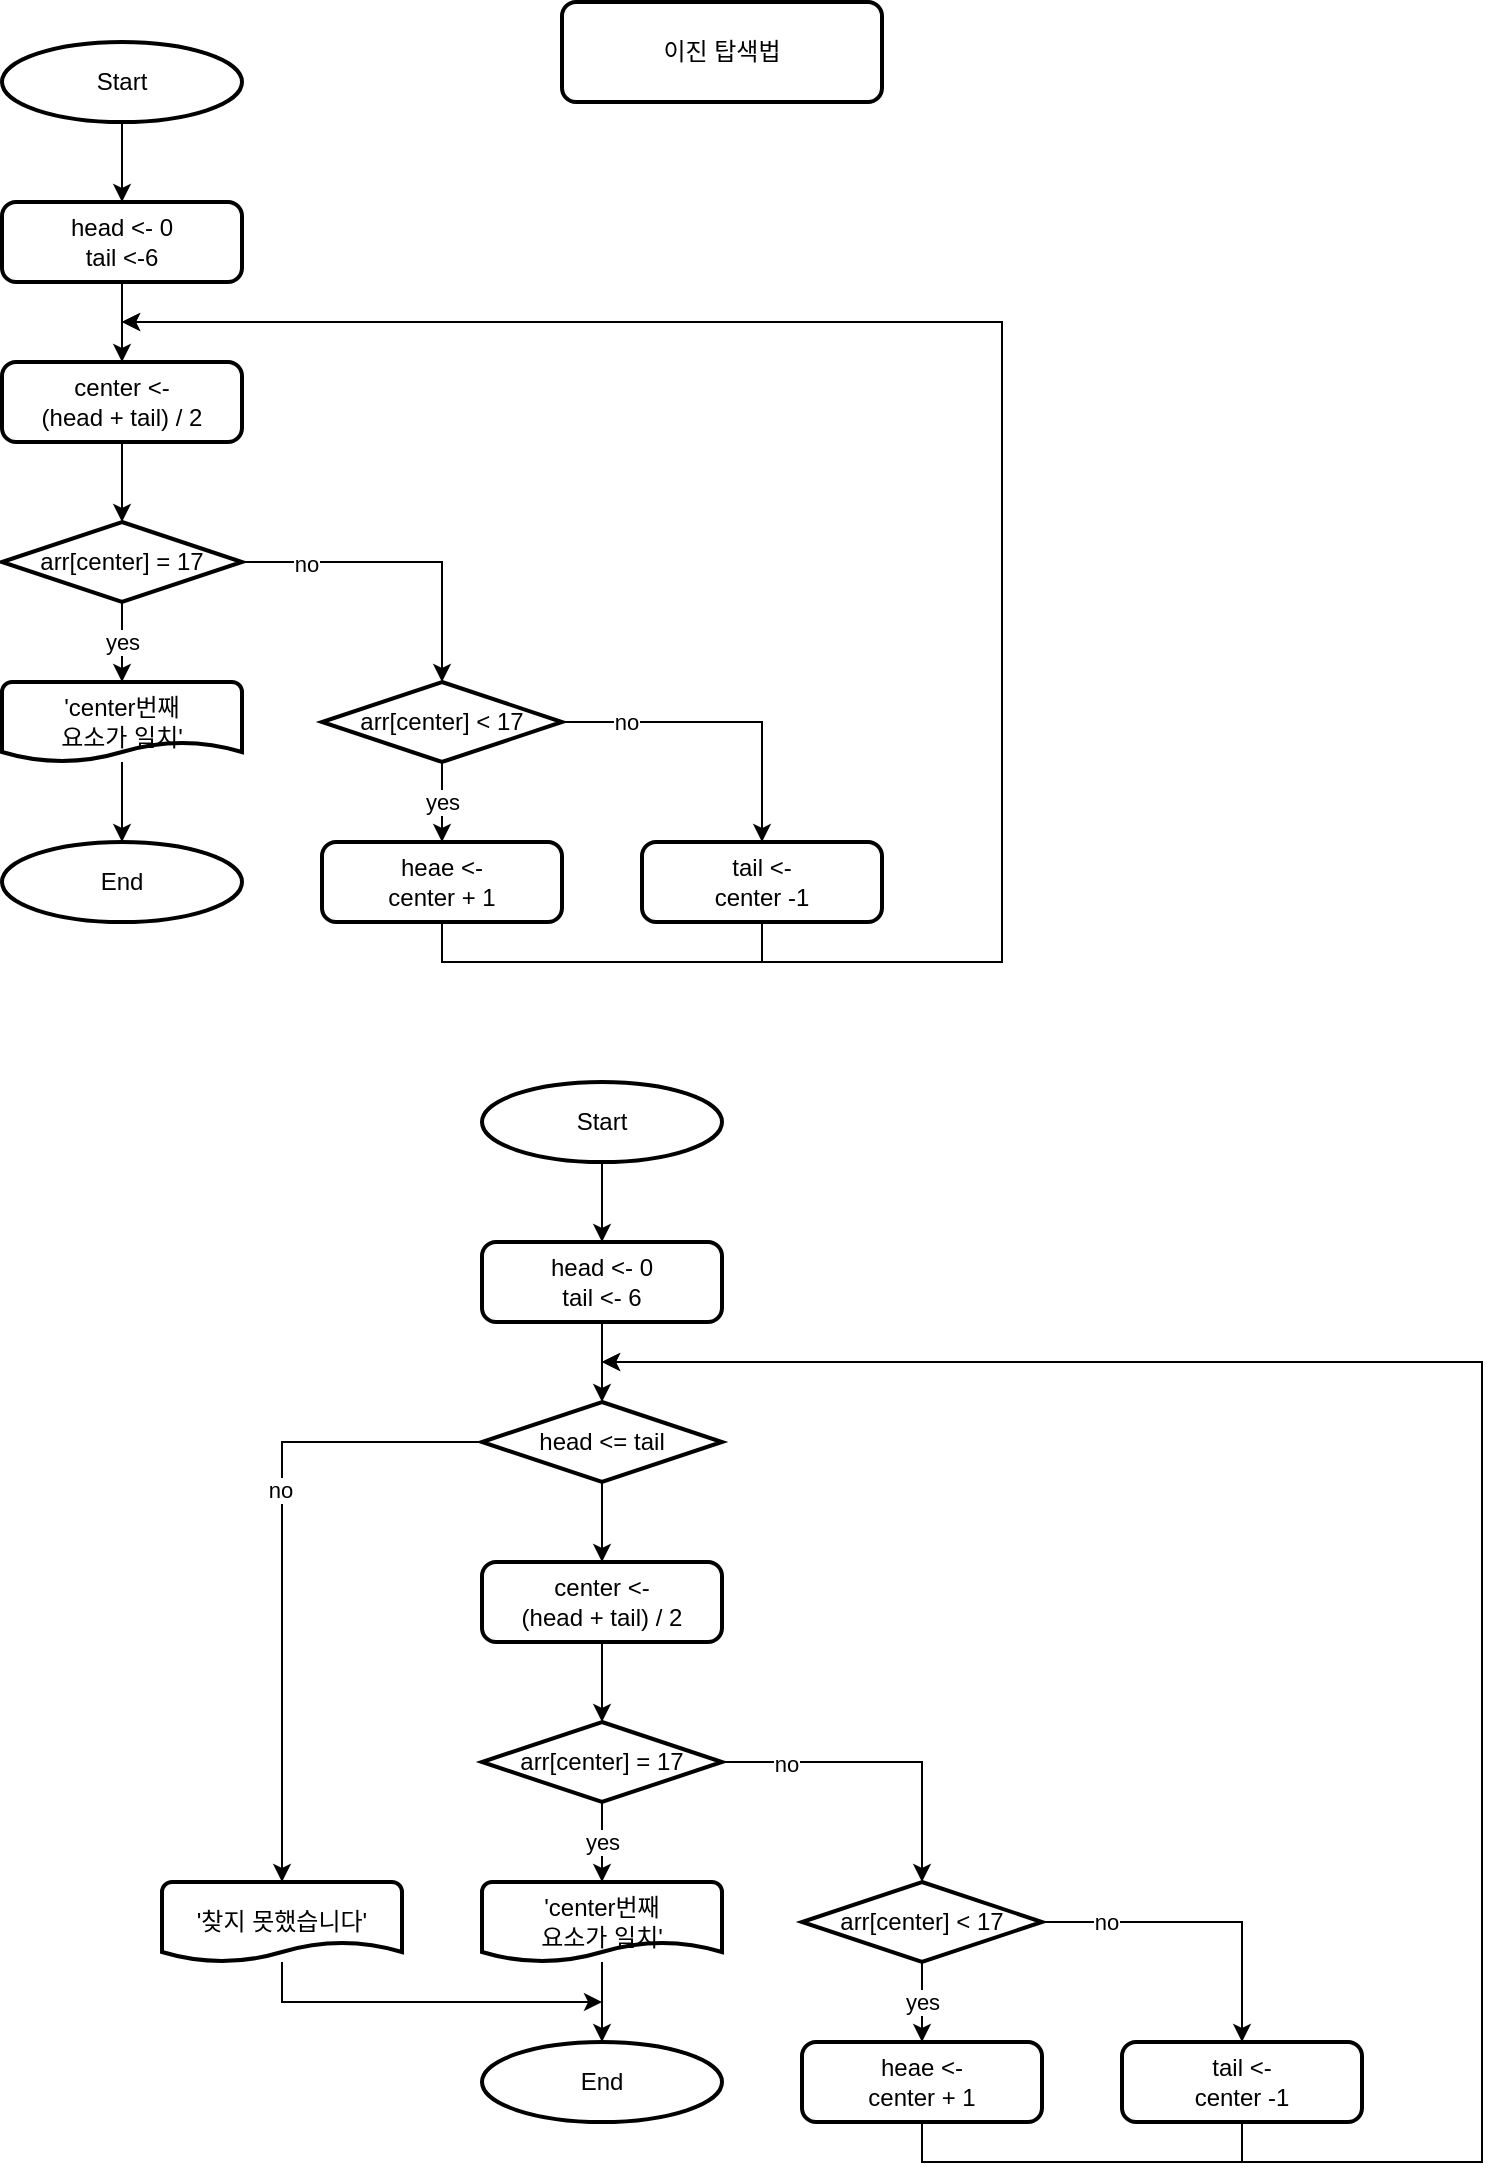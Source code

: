 <mxfile version="16.4.0" type="device"><diagram id="oyNHmhUEk4IkFUyEgWz6" name="페이지-1"><mxGraphModel dx="1160" dy="911" grid="1" gridSize="10" guides="1" tooltips="1" connect="1" arrows="1" fold="1" page="1" pageScale="1" pageWidth="827" pageHeight="1169" math="0" shadow="0"><root><mxCell id="0"/><mxCell id="1" parent="0"/><mxCell id="Mp5dzOccWC4JPm16pbJ3-8" value="" style="edgeStyle=orthogonalEdgeStyle;rounded=0;orthogonalLoop=1;jettySize=auto;html=1;" edge="1" parent="1" source="Mp5dzOccWC4JPm16pbJ3-2" target="Mp5dzOccWC4JPm16pbJ3-6"><mxGeometry relative="1" as="geometry"/></mxCell><mxCell id="Mp5dzOccWC4JPm16pbJ3-2" value="Start" style="strokeWidth=2;html=1;shape=mxgraph.flowchart.start_2;whiteSpace=wrap;" vertex="1" parent="1"><mxGeometry x="40" y="40" width="120" height="40" as="geometry"/></mxCell><mxCell id="Mp5dzOccWC4JPm16pbJ3-3" value="이진 탑색법" style="rounded=1;whiteSpace=wrap;html=1;absoluteArcSize=1;arcSize=14;strokeWidth=2;" vertex="1" parent="1"><mxGeometry x="320" y="20" width="160" height="50" as="geometry"/></mxCell><mxCell id="Mp5dzOccWC4JPm16pbJ3-5" value="End" style="strokeWidth=2;html=1;shape=mxgraph.flowchart.start_2;whiteSpace=wrap;" vertex="1" parent="1"><mxGeometry x="40" y="440" width="120" height="40" as="geometry"/></mxCell><mxCell id="Mp5dzOccWC4JPm16pbJ3-9" value="" style="edgeStyle=orthogonalEdgeStyle;rounded=0;orthogonalLoop=1;jettySize=auto;html=1;" edge="1" parent="1" source="Mp5dzOccWC4JPm16pbJ3-6" target="Mp5dzOccWC4JPm16pbJ3-7"><mxGeometry relative="1" as="geometry"/></mxCell><mxCell id="Mp5dzOccWC4JPm16pbJ3-6" value="head &amp;lt;- 0&lt;br&gt;tail &amp;lt;-6" style="rounded=1;whiteSpace=wrap;html=1;absoluteArcSize=1;arcSize=14;strokeWidth=2;" vertex="1" parent="1"><mxGeometry x="40" y="120" width="120" height="40" as="geometry"/></mxCell><mxCell id="Mp5dzOccWC4JPm16pbJ3-12" value="" style="edgeStyle=orthogonalEdgeStyle;rounded=0;orthogonalLoop=1;jettySize=auto;html=1;" edge="1" parent="1" source="Mp5dzOccWC4JPm16pbJ3-7" target="Mp5dzOccWC4JPm16pbJ3-10"><mxGeometry relative="1" as="geometry"/></mxCell><mxCell id="Mp5dzOccWC4JPm16pbJ3-7" value="center &amp;lt;-&lt;br&gt;(head + tail) / 2" style="rounded=1;whiteSpace=wrap;html=1;absoluteArcSize=1;arcSize=14;strokeWidth=2;" vertex="1" parent="1"><mxGeometry x="40" y="200" width="120" height="40" as="geometry"/></mxCell><mxCell id="Mp5dzOccWC4JPm16pbJ3-13" value="yes" style="edgeStyle=orthogonalEdgeStyle;rounded=0;orthogonalLoop=1;jettySize=auto;html=1;" edge="1" parent="1" source="Mp5dzOccWC4JPm16pbJ3-10" target="Mp5dzOccWC4JPm16pbJ3-11"><mxGeometry relative="1" as="geometry"/></mxCell><mxCell id="Mp5dzOccWC4JPm16pbJ3-16" style="edgeStyle=orthogonalEdgeStyle;rounded=0;orthogonalLoop=1;jettySize=auto;html=1;exitX=1;exitY=0.5;exitDx=0;exitDy=0;exitPerimeter=0;" edge="1" parent="1" source="Mp5dzOccWC4JPm16pbJ3-10" target="Mp5dzOccWC4JPm16pbJ3-15"><mxGeometry relative="1" as="geometry"/></mxCell><mxCell id="Mp5dzOccWC4JPm16pbJ3-17" value="no" style="edgeLabel;html=1;align=center;verticalAlign=middle;resizable=0;points=[];" vertex="1" connectable="0" parent="Mp5dzOccWC4JPm16pbJ3-16"><mxGeometry x="-0.6" y="-1" relative="1" as="geometry"><mxPoint as="offset"/></mxGeometry></mxCell><mxCell id="Mp5dzOccWC4JPm16pbJ3-10" value="arr[center] = 17" style="strokeWidth=2;html=1;shape=mxgraph.flowchart.decision;whiteSpace=wrap;" vertex="1" parent="1"><mxGeometry x="40" y="280" width="120" height="40" as="geometry"/></mxCell><mxCell id="Mp5dzOccWC4JPm16pbJ3-14" value="" style="edgeStyle=orthogonalEdgeStyle;rounded=0;orthogonalLoop=1;jettySize=auto;html=1;" edge="1" parent="1" source="Mp5dzOccWC4JPm16pbJ3-11" target="Mp5dzOccWC4JPm16pbJ3-5"><mxGeometry relative="1" as="geometry"/></mxCell><mxCell id="Mp5dzOccWC4JPm16pbJ3-11" value="'center번째&lt;br&gt;요소가 일치'" style="strokeWidth=2;html=1;shape=mxgraph.flowchart.document2;whiteSpace=wrap;size=0.25;" vertex="1" parent="1"><mxGeometry x="40" y="360" width="120" height="40" as="geometry"/></mxCell><mxCell id="Mp5dzOccWC4JPm16pbJ3-20" value="yes" style="edgeStyle=orthogonalEdgeStyle;rounded=0;orthogonalLoop=1;jettySize=auto;html=1;" edge="1" parent="1" source="Mp5dzOccWC4JPm16pbJ3-15" target="Mp5dzOccWC4JPm16pbJ3-18"><mxGeometry relative="1" as="geometry"/></mxCell><mxCell id="Mp5dzOccWC4JPm16pbJ3-21" style="edgeStyle=orthogonalEdgeStyle;rounded=0;orthogonalLoop=1;jettySize=auto;html=1;exitX=1;exitY=0.5;exitDx=0;exitDy=0;exitPerimeter=0;" edge="1" parent="1" source="Mp5dzOccWC4JPm16pbJ3-15" target="Mp5dzOccWC4JPm16pbJ3-19"><mxGeometry relative="1" as="geometry"/></mxCell><mxCell id="Mp5dzOccWC4JPm16pbJ3-22" value="no" style="edgeLabel;html=1;align=center;verticalAlign=middle;resizable=0;points=[];" vertex="1" connectable="0" parent="Mp5dzOccWC4JPm16pbJ3-21"><mxGeometry x="-0.6" relative="1" as="geometry"><mxPoint as="offset"/></mxGeometry></mxCell><mxCell id="Mp5dzOccWC4JPm16pbJ3-15" value="arr[center] &amp;lt; 17" style="strokeWidth=2;html=1;shape=mxgraph.flowchart.decision;whiteSpace=wrap;" vertex="1" parent="1"><mxGeometry x="200" y="360" width="120" height="40" as="geometry"/></mxCell><mxCell id="Mp5dzOccWC4JPm16pbJ3-31" style="edgeStyle=orthogonalEdgeStyle;rounded=0;orthogonalLoop=1;jettySize=auto;html=1;exitX=0.5;exitY=1;exitDx=0;exitDy=0;" edge="1" parent="1" source="Mp5dzOccWC4JPm16pbJ3-18"><mxGeometry relative="1" as="geometry"><mxPoint x="100" y="180" as="targetPoint"/><Array as="points"><mxPoint x="260" y="500"/><mxPoint x="540" y="500"/><mxPoint x="540" y="180"/></Array></mxGeometry></mxCell><mxCell id="Mp5dzOccWC4JPm16pbJ3-18" value="heae &amp;lt;-&lt;br&gt;center + 1" style="rounded=1;whiteSpace=wrap;html=1;absoluteArcSize=1;arcSize=14;strokeWidth=2;" vertex="1" parent="1"><mxGeometry x="200" y="440" width="120" height="40" as="geometry"/></mxCell><mxCell id="Mp5dzOccWC4JPm16pbJ3-30" style="edgeStyle=orthogonalEdgeStyle;rounded=0;orthogonalLoop=1;jettySize=auto;html=1;exitX=0.5;exitY=1;exitDx=0;exitDy=0;" edge="1" parent="1" source="Mp5dzOccWC4JPm16pbJ3-19"><mxGeometry relative="1" as="geometry"><mxPoint x="100" y="180" as="targetPoint"/><Array as="points"><mxPoint x="420" y="500"/><mxPoint x="540" y="500"/><mxPoint x="540" y="180"/></Array></mxGeometry></mxCell><mxCell id="Mp5dzOccWC4JPm16pbJ3-19" value="tail &amp;lt;-&lt;br&gt;center -1" style="rounded=1;whiteSpace=wrap;html=1;absoluteArcSize=1;arcSize=14;strokeWidth=2;" vertex="1" parent="1"><mxGeometry x="360" y="440" width="120" height="40" as="geometry"/></mxCell><mxCell id="Mp5dzOccWC4JPm16pbJ3-34" value="" style="edgeStyle=orthogonalEdgeStyle;rounded=0;orthogonalLoop=1;jettySize=auto;html=1;" edge="1" parent="1" source="Mp5dzOccWC4JPm16pbJ3-35" target="Mp5dzOccWC4JPm16pbJ3-38"><mxGeometry relative="1" as="geometry"/></mxCell><mxCell id="Mp5dzOccWC4JPm16pbJ3-35" value="Start" style="strokeWidth=2;html=1;shape=mxgraph.flowchart.start_2;whiteSpace=wrap;" vertex="1" parent="1"><mxGeometry x="280" y="560" width="120" height="40" as="geometry"/></mxCell><mxCell id="Mp5dzOccWC4JPm16pbJ3-36" value="End" style="strokeWidth=2;html=1;shape=mxgraph.flowchart.start_2;whiteSpace=wrap;" vertex="1" parent="1"><mxGeometry x="280" y="1040" width="120" height="40" as="geometry"/></mxCell><mxCell id="Mp5dzOccWC4JPm16pbJ3-59" value="" style="edgeStyle=orthogonalEdgeStyle;rounded=0;orthogonalLoop=1;jettySize=auto;html=1;" edge="1" parent="1" source="Mp5dzOccWC4JPm16pbJ3-38" target="Mp5dzOccWC4JPm16pbJ3-57"><mxGeometry relative="1" as="geometry"/></mxCell><mxCell id="Mp5dzOccWC4JPm16pbJ3-38" value="head &amp;lt;- 0&lt;br&gt;tail &amp;lt;- 6" style="rounded=1;whiteSpace=wrap;html=1;absoluteArcSize=1;arcSize=14;strokeWidth=2;" vertex="1" parent="1"><mxGeometry x="280" y="640" width="120" height="40" as="geometry"/></mxCell><mxCell id="Mp5dzOccWC4JPm16pbJ3-39" value="" style="edgeStyle=orthogonalEdgeStyle;rounded=0;orthogonalLoop=1;jettySize=auto;html=1;" edge="1" parent="1" source="Mp5dzOccWC4JPm16pbJ3-40" target="Mp5dzOccWC4JPm16pbJ3-44"><mxGeometry relative="1" as="geometry"/></mxCell><mxCell id="Mp5dzOccWC4JPm16pbJ3-40" value="center &amp;lt;-&lt;br&gt;(head + tail) / 2" style="rounded=1;whiteSpace=wrap;html=1;absoluteArcSize=1;arcSize=14;strokeWidth=2;" vertex="1" parent="1"><mxGeometry x="280" y="800" width="120" height="40" as="geometry"/></mxCell><mxCell id="Mp5dzOccWC4JPm16pbJ3-41" value="yes" style="edgeStyle=orthogonalEdgeStyle;rounded=0;orthogonalLoop=1;jettySize=auto;html=1;" edge="1" parent="1" source="Mp5dzOccWC4JPm16pbJ3-44" target="Mp5dzOccWC4JPm16pbJ3-46"><mxGeometry relative="1" as="geometry"/></mxCell><mxCell id="Mp5dzOccWC4JPm16pbJ3-42" style="edgeStyle=orthogonalEdgeStyle;rounded=0;orthogonalLoop=1;jettySize=auto;html=1;exitX=1;exitY=0.5;exitDx=0;exitDy=0;exitPerimeter=0;" edge="1" parent="1" source="Mp5dzOccWC4JPm16pbJ3-44" target="Mp5dzOccWC4JPm16pbJ3-50"><mxGeometry relative="1" as="geometry"/></mxCell><mxCell id="Mp5dzOccWC4JPm16pbJ3-43" value="no" style="edgeLabel;html=1;align=center;verticalAlign=middle;resizable=0;points=[];" vertex="1" connectable="0" parent="Mp5dzOccWC4JPm16pbJ3-42"><mxGeometry x="-0.6" y="-1" relative="1" as="geometry"><mxPoint as="offset"/></mxGeometry></mxCell><mxCell id="Mp5dzOccWC4JPm16pbJ3-44" value="arr[center] = 17" style="strokeWidth=2;html=1;shape=mxgraph.flowchart.decision;whiteSpace=wrap;" vertex="1" parent="1"><mxGeometry x="280" y="880" width="120" height="40" as="geometry"/></mxCell><mxCell id="Mp5dzOccWC4JPm16pbJ3-45" value="" style="edgeStyle=orthogonalEdgeStyle;rounded=0;orthogonalLoop=1;jettySize=auto;html=1;" edge="1" parent="1" source="Mp5dzOccWC4JPm16pbJ3-46" target="Mp5dzOccWC4JPm16pbJ3-36"><mxGeometry relative="1" as="geometry"/></mxCell><mxCell id="Mp5dzOccWC4JPm16pbJ3-46" value="'center번째&lt;br&gt;요소가 일치'" style="strokeWidth=2;html=1;shape=mxgraph.flowchart.document2;whiteSpace=wrap;size=0.25;" vertex="1" parent="1"><mxGeometry x="280" y="960" width="120" height="40" as="geometry"/></mxCell><mxCell id="Mp5dzOccWC4JPm16pbJ3-47" value="yes" style="edgeStyle=orthogonalEdgeStyle;rounded=0;orthogonalLoop=1;jettySize=auto;html=1;" edge="1" parent="1" source="Mp5dzOccWC4JPm16pbJ3-50" target="Mp5dzOccWC4JPm16pbJ3-52"><mxGeometry relative="1" as="geometry"/></mxCell><mxCell id="Mp5dzOccWC4JPm16pbJ3-48" style="edgeStyle=orthogonalEdgeStyle;rounded=0;orthogonalLoop=1;jettySize=auto;html=1;exitX=1;exitY=0.5;exitDx=0;exitDy=0;exitPerimeter=0;" edge="1" parent="1" source="Mp5dzOccWC4JPm16pbJ3-50" target="Mp5dzOccWC4JPm16pbJ3-54"><mxGeometry relative="1" as="geometry"/></mxCell><mxCell id="Mp5dzOccWC4JPm16pbJ3-49" value="no" style="edgeLabel;html=1;align=center;verticalAlign=middle;resizable=0;points=[];" vertex="1" connectable="0" parent="Mp5dzOccWC4JPm16pbJ3-48"><mxGeometry x="-0.6" relative="1" as="geometry"><mxPoint as="offset"/></mxGeometry></mxCell><mxCell id="Mp5dzOccWC4JPm16pbJ3-50" value="arr[center] &amp;lt; 17" style="strokeWidth=2;html=1;shape=mxgraph.flowchart.decision;whiteSpace=wrap;" vertex="1" parent="1"><mxGeometry x="440" y="960" width="120" height="40" as="geometry"/></mxCell><mxCell id="Mp5dzOccWC4JPm16pbJ3-51" style="edgeStyle=orthogonalEdgeStyle;rounded=0;orthogonalLoop=1;jettySize=auto;html=1;exitX=0.5;exitY=1;exitDx=0;exitDy=0;" edge="1" parent="1" source="Mp5dzOccWC4JPm16pbJ3-52"><mxGeometry relative="1" as="geometry"><mxPoint x="340" y="700" as="targetPoint"/><Array as="points"><mxPoint x="500" y="1100"/><mxPoint x="780" y="1100"/><mxPoint x="780" y="700"/></Array></mxGeometry></mxCell><mxCell id="Mp5dzOccWC4JPm16pbJ3-52" value="heae &amp;lt;-&lt;br&gt;center + 1" style="rounded=1;whiteSpace=wrap;html=1;absoluteArcSize=1;arcSize=14;strokeWidth=2;" vertex="1" parent="1"><mxGeometry x="440" y="1040" width="120" height="40" as="geometry"/></mxCell><mxCell id="Mp5dzOccWC4JPm16pbJ3-53" style="edgeStyle=orthogonalEdgeStyle;rounded=0;orthogonalLoop=1;jettySize=auto;html=1;exitX=0.5;exitY=1;exitDx=0;exitDy=0;" edge="1" parent="1" source="Mp5dzOccWC4JPm16pbJ3-54"><mxGeometry relative="1" as="geometry"><mxPoint x="340" y="700" as="targetPoint"/><Array as="points"><mxPoint x="660" y="1100"/><mxPoint x="780" y="1100"/><mxPoint x="780" y="700"/></Array></mxGeometry></mxCell><mxCell id="Mp5dzOccWC4JPm16pbJ3-54" value="tail &amp;lt;-&lt;br&gt;center -1" style="rounded=1;whiteSpace=wrap;html=1;absoluteArcSize=1;arcSize=14;strokeWidth=2;" vertex="1" parent="1"><mxGeometry x="600" y="1040" width="120" height="40" as="geometry"/></mxCell><mxCell id="Mp5dzOccWC4JPm16pbJ3-56" style="edgeStyle=orthogonalEdgeStyle;rounded=0;orthogonalLoop=1;jettySize=auto;html=1;" edge="1" parent="1" source="Mp5dzOccWC4JPm16pbJ3-55"><mxGeometry relative="1" as="geometry"><mxPoint x="340" y="1020" as="targetPoint"/><Array as="points"><mxPoint x="180" y="1020"/></Array></mxGeometry></mxCell><mxCell id="Mp5dzOccWC4JPm16pbJ3-55" value="'찾지 못했습니다'" style="strokeWidth=2;html=1;shape=mxgraph.flowchart.document2;whiteSpace=wrap;size=0.25;" vertex="1" parent="1"><mxGeometry x="120" y="960" width="120" height="40" as="geometry"/></mxCell><mxCell id="Mp5dzOccWC4JPm16pbJ3-58" value="" style="edgeStyle=orthogonalEdgeStyle;rounded=0;orthogonalLoop=1;jettySize=auto;html=1;" edge="1" parent="1" source="Mp5dzOccWC4JPm16pbJ3-57" target="Mp5dzOccWC4JPm16pbJ3-40"><mxGeometry relative="1" as="geometry"/></mxCell><mxCell id="Mp5dzOccWC4JPm16pbJ3-60" style="edgeStyle=orthogonalEdgeStyle;rounded=0;orthogonalLoop=1;jettySize=auto;html=1;exitX=0;exitY=0.5;exitDx=0;exitDy=0;exitPerimeter=0;" edge="1" parent="1" source="Mp5dzOccWC4JPm16pbJ3-57" target="Mp5dzOccWC4JPm16pbJ3-55"><mxGeometry relative="1" as="geometry"/></mxCell><mxCell id="Mp5dzOccWC4JPm16pbJ3-61" value="no" style="edgeLabel;html=1;align=center;verticalAlign=middle;resizable=0;points=[];" vertex="1" connectable="0" parent="Mp5dzOccWC4JPm16pbJ3-60"><mxGeometry x="-0.226" y="-1" relative="1" as="geometry"><mxPoint as="offset"/></mxGeometry></mxCell><mxCell id="Mp5dzOccWC4JPm16pbJ3-57" value="head &amp;lt;= tail" style="strokeWidth=2;html=1;shape=mxgraph.flowchart.decision;whiteSpace=wrap;" vertex="1" parent="1"><mxGeometry x="280" y="720" width="120" height="40" as="geometry"/></mxCell></root></mxGraphModel></diagram></mxfile>